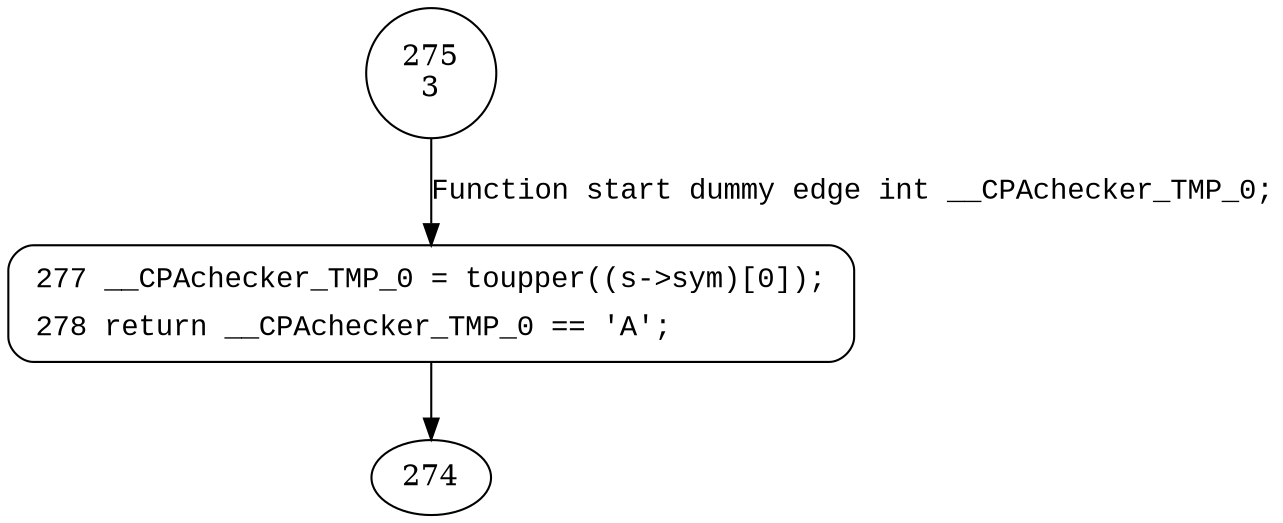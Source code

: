 digraph symbol_absolute {
275 [shape="circle" label="275\n3"]
277 [shape="circle" label="277\n2"]
277 [style="filled,bold" penwidth="1" fillcolor="white" fontname="Courier New" shape="Mrecord" label=<<table border="0" cellborder="0" cellpadding="3" bgcolor="white"><tr><td align="right">277</td><td align="left">__CPAchecker_TMP_0 = toupper((s-&gt;sym)[0]);</td></tr><tr><td align="right">278</td><td align="left">return __CPAchecker_TMP_0 == 'A';</td></tr></table>>]
277 -> 274[label=""]
275 -> 277 [label="Function start dummy edge int __CPAchecker_TMP_0;" fontname="Courier New"]
}